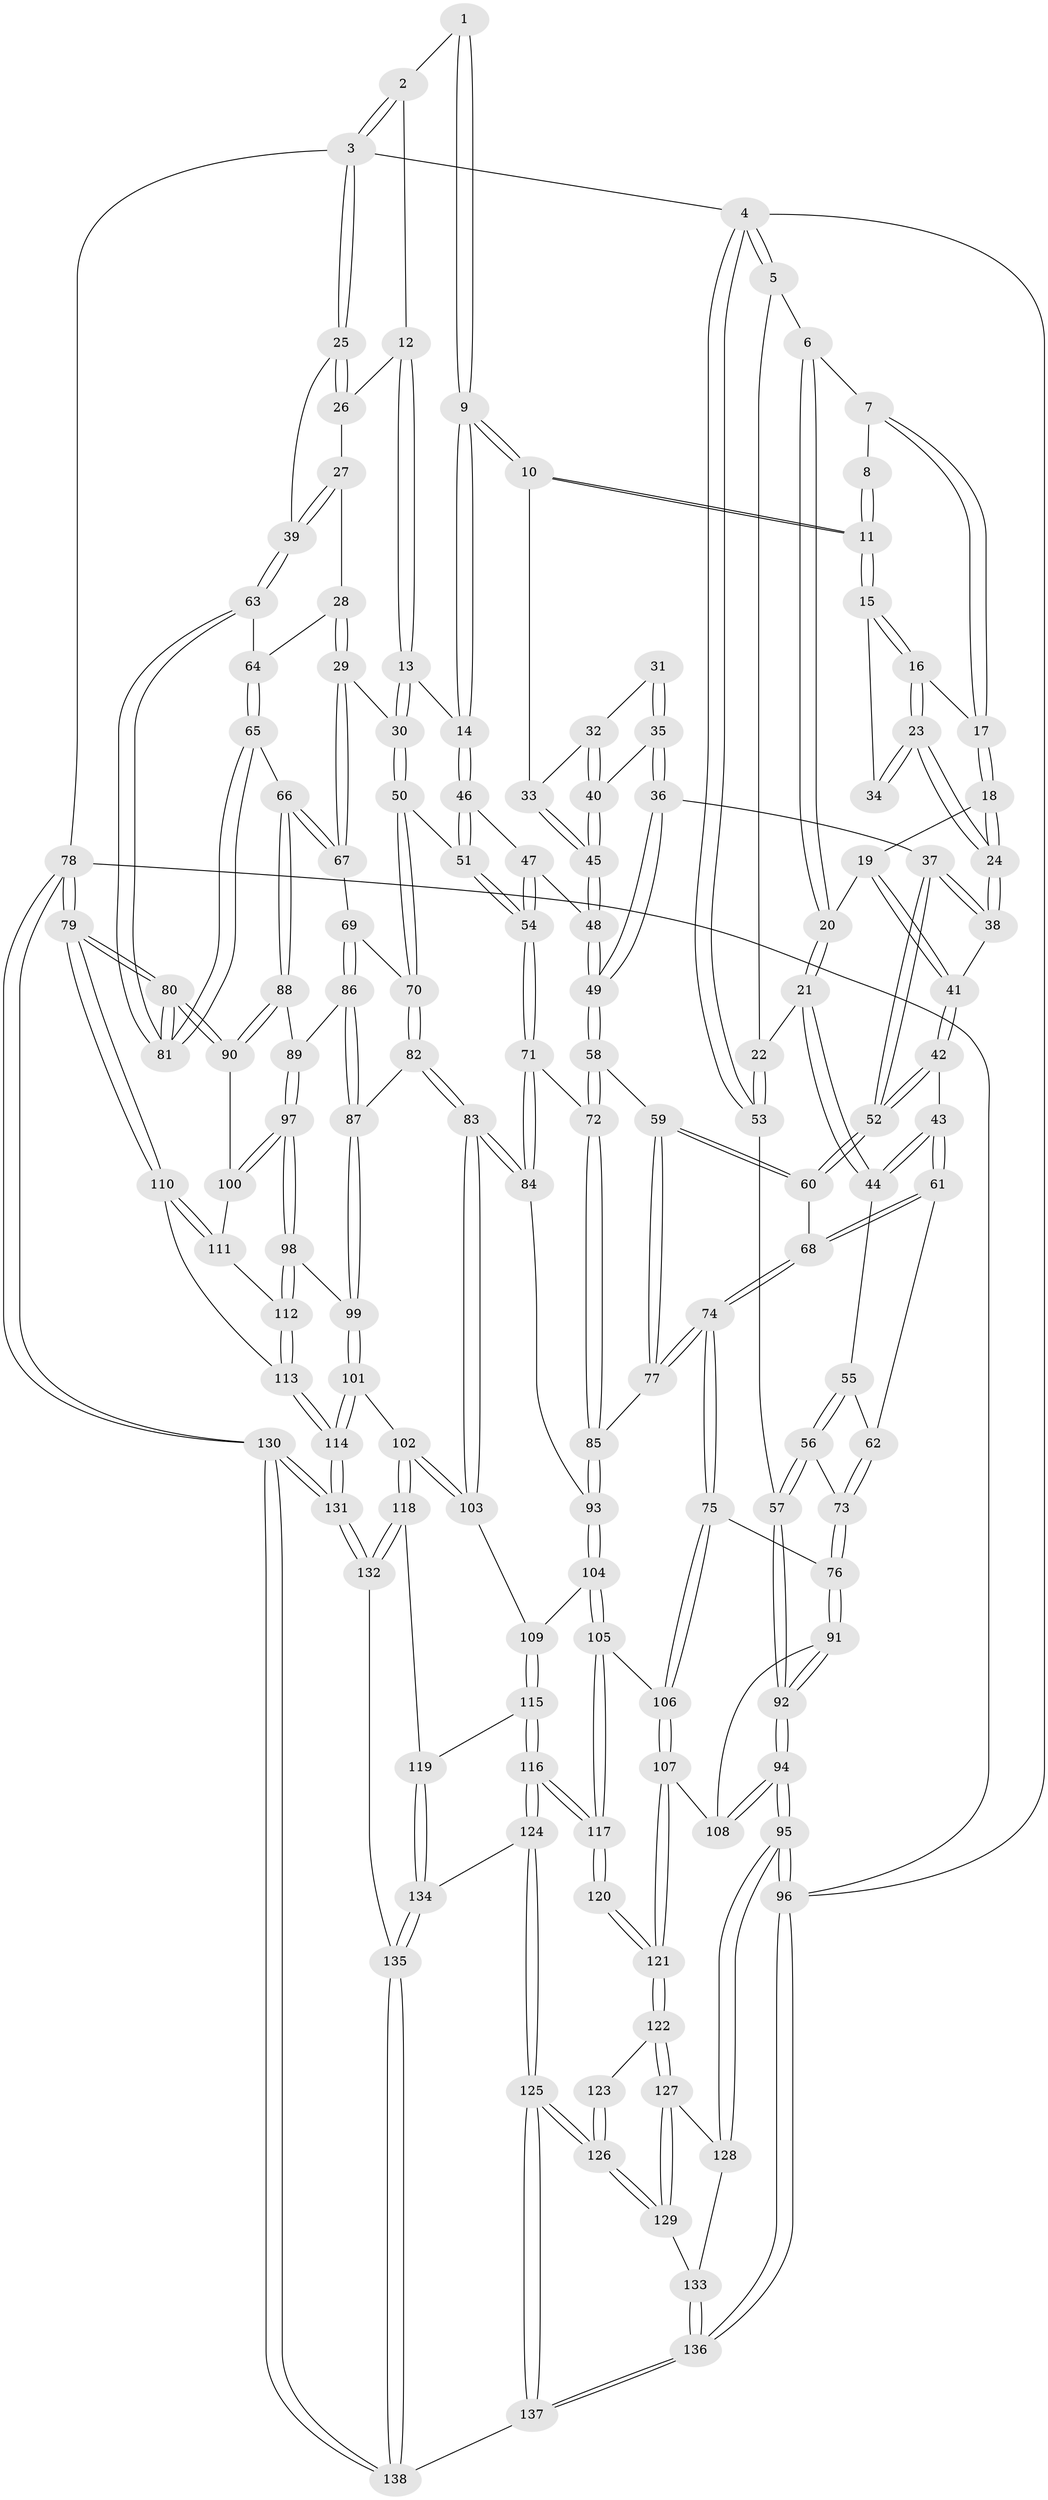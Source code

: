 // Generated by graph-tools (version 1.1) at 2025/51/03/09/25 03:51:00]
// undirected, 138 vertices, 342 edges
graph export_dot {
graph [start="1"]
  node [color=gray90,style=filled];
  1 [pos="+0.7201788128784335+0"];
  2 [pos="+0.8765094651688482+0"];
  3 [pos="+1+0"];
  4 [pos="+0+0"];
  5 [pos="+0.052079439080528554+0"];
  6 [pos="+0.19770237875171073+0"];
  7 [pos="+0.3912937284697616+0"];
  8 [pos="+0.5056895616199847+0"];
  9 [pos="+0.632198643522497+0.19322364221119429"];
  10 [pos="+0.6296716271099121+0.1928129154192645"];
  11 [pos="+0.6190245335314297+0.18484022253294305"];
  12 [pos="+0.7975252960537511+0.10436933444245376"];
  13 [pos="+0.6782811700282597+0.19768180827617077"];
  14 [pos="+0.6543840853697822+0.20087407775902594"];
  15 [pos="+0.5728333709546221+0.1761327439456752"];
  16 [pos="+0.45417298672726825+0.11631891960960818"];
  17 [pos="+0.41326072084464516+0.05961290096530291"];
  18 [pos="+0.3140528790827196+0.20815469119701682"];
  19 [pos="+0.2972681102051074+0.20965154749149187"];
  20 [pos="+0.2633942218725049+0.20607413035895997"];
  21 [pos="+0.1701289662320007+0.2557109644741696"];
  22 [pos="+0.1335143933050857+0.2419028688299959"];
  23 [pos="+0.4321676100265786+0.22235309764416286"];
  24 [pos="+0.3830810739271709+0.2507623313116088"];
  25 [pos="+1+0"];
  26 [pos="+0.8492481896898755+0.1532328148071728"];
  27 [pos="+0.8883904612492446+0.21282234416671292"];
  28 [pos="+0.8665399150433061+0.32774256925393974"];
  29 [pos="+0.8635189454122724+0.3291189241345051"];
  30 [pos="+0.8362826392048329+0.33838043312113447"];
  31 [pos="+0.4744180839188566+0.24891829639120436"];
  32 [pos="+0.52297054388565+0.26836225044999434"];
  33 [pos="+0.5818129456935283+0.24453964481610949"];
  34 [pos="+0.4583202768394732+0.2274969734273767"];
  35 [pos="+0.46854608862893715+0.3035420757947259"];
  36 [pos="+0.4201282720420897+0.33120447396827746"];
  37 [pos="+0.4117353147308724+0.32765924574462396"];
  38 [pos="+0.3949657489682673+0.2944421160246657"];
  39 [pos="+1+0.08778786082854956"];
  40 [pos="+0.49524722989422143+0.299247493746825"];
  41 [pos="+0.3090320909952448+0.32583448684404903"];
  42 [pos="+0.2856176412126257+0.37585667239052556"];
  43 [pos="+0.24945616536446252+0.37388787079262853"];
  44 [pos="+0.17885529840523884+0.28397776387075235"];
  45 [pos="+0.5437932940883787+0.3638945413773194"];
  46 [pos="+0.6558787551671394+0.29715773104317666"];
  47 [pos="+0.6182378188505095+0.341600434038615"];
  48 [pos="+0.5440093893671016+0.3924608643025528"];
  49 [pos="+0.5228550248342839+0.45833440702227257"];
  50 [pos="+0.769946870384006+0.4317707573913383"];
  51 [pos="+0.7172713286601872+0.43351940342648315"];
  52 [pos="+0.33397361309234147+0.3996075278801044"];
  53 [pos="+0+0.33528215986362553"];
  54 [pos="+0.6653863343204472+0.46053259770984567"];
  55 [pos="+0.1416577884068762+0.3760555114357283"];
  56 [pos="+0+0.44653191820778665"];
  57 [pos="+0+0.3608040074825966"];
  58 [pos="+0.5229897529722191+0.45922324492020283"];
  59 [pos="+0.3664547843713546+0.48256508013132554"];
  60 [pos="+0.3486407209566729+0.44451195877172733"];
  61 [pos="+0.2351800361298997+0.40533884312399243"];
  62 [pos="+0.16099198205166232+0.4374127127751628"];
  63 [pos="+1+0.1595917553097415"];
  64 [pos="+0.9006178779780344+0.3365306538706493"];
  65 [pos="+1+0.49764238125670757"];
  66 [pos="+0.9979544527677011+0.5158814782216642"];
  67 [pos="+0.9210558688810847+0.5208801700182771"];
  68 [pos="+0.24235704267945452+0.4551414990908779"];
  69 [pos="+0.8841575121663449+0.5285255624361881"];
  70 [pos="+0.8078101500085101+0.4946263849364702"];
  71 [pos="+0.5755364949257966+0.5162540271426954"];
  72 [pos="+0.5569834661684098+0.49689496462748717"];
  73 [pos="+0.11202348467997736+0.5287023149045893"];
  74 [pos="+0.23427621454918546+0.5808354142654398"];
  75 [pos="+0.21991155557031278+0.5861154412876137"];
  76 [pos="+0.12914774747522162+0.5541704597599257"];
  77 [pos="+0.3069202469240553+0.577975503180147"];
  78 [pos="+1+1"];
  79 [pos="+1+0.9198115087234829"];
  80 [pos="+1+0.7715122924353963"];
  81 [pos="+1+0.49925786605163996"];
  82 [pos="+0.7581396343719788+0.5982215324971236"];
  83 [pos="+0.5990405087006764+0.6145749352278934"];
  84 [pos="+0.57580297412752+0.5213529912470387"];
  85 [pos="+0.3251958380552385+0.5941010882602263"];
  86 [pos="+0.8665361954504951+0.6187967095042987"];
  87 [pos="+0.7882617201414012+0.6317103075964332"];
  88 [pos="+0.9521643912083911+0.6355186444098304"];
  89 [pos="+0.8769265687345629+0.6335901597806143"];
  90 [pos="+0.9642313135431863+0.668051346983866"];
  91 [pos="+0.0553520203764024+0.6443042316865579"];
  92 [pos="+0+0.6897826583976869"];
  93 [pos="+0.35324933645262285+0.6208769296538958"];
  94 [pos="+0+0.792193684894085"];
  95 [pos="+0+0.9469106475323925"];
  96 [pos="+0+1"];
  97 [pos="+0.8765142314725998+0.685679511615391"];
  98 [pos="+0.8599506802712352+0.7176600355521344"];
  99 [pos="+0.7862723244508062+0.716866994279646"];
  100 [pos="+0.9486910646725955+0.6850027720774755"];
  101 [pos="+0.6833955293287104+0.806085123900727"];
  102 [pos="+0.671511481281333+0.8045824531020811"];
  103 [pos="+0.5839410766180774+0.6974866955887611"];
  104 [pos="+0.40135987907420767+0.7069482528995283"];
  105 [pos="+0.34963747308179094+0.7791982258802396"];
  106 [pos="+0.20519089990031256+0.7080307641693739"];
  107 [pos="+0.12404502858845105+0.8058061243301613"];
  108 [pos="+0.11832547879291279+0.8030741006570135"];
  109 [pos="+0.5361504805051821+0.7110800198574408"];
  110 [pos="+0.9553053812550835+0.8331119122514508"];
  111 [pos="+0.9480249120776135+0.689595010878547"];
  112 [pos="+0.8817663917386532+0.7457502666926548"];
  113 [pos="+0.9332980323703408+0.8324691768680217"];
  114 [pos="+0.8073335483110985+0.8932653622647017"];
  115 [pos="+0.4645315365824286+0.8604431794025345"];
  116 [pos="+0.4098621827773632+0.9147988845780193"];
  117 [pos="+0.3476618138596887+0.7945440888619123"];
  118 [pos="+0.6703379740698884+0.8064190815625599"];
  119 [pos="+0.6242156549647331+0.8633627160437933"];
  120 [pos="+0.3456520652650439+0.795603250509995"];
  121 [pos="+0.13048689441126662+0.8199177208935972"];
  122 [pos="+0.13251575523561945+0.8282379145022455"];
  123 [pos="+0.2963012052003848+0.8398843014388404"];
  124 [pos="+0.4100652079407373+0.9419739887963982"];
  125 [pos="+0.327211444532601+1"];
  126 [pos="+0.21742098347832564+0.9410653585853669"];
  127 [pos="+0.1341584336082575+0.8373488453789799"];
  128 [pos="+0.007371815645820004+0.9244404782028144"];
  129 [pos="+0.15220009979653532+0.8845521307187526"];
  130 [pos="+0.8395654345048343+1"];
  131 [pos="+0.8201581583631956+1"];
  132 [pos="+0.6834103782335822+0.9539648820018344"];
  133 [pos="+0.08097076013402174+0.965110175899797"];
  134 [pos="+0.5878660537839817+0.9287982466145478"];
  135 [pos="+0.6149603281288147+1"];
  136 [pos="+0+1"];
  137 [pos="+0.32823893986248315+1"];
  138 [pos="+0.6274585957918787+1"];
  1 -- 2;
  1 -- 9;
  1 -- 9;
  2 -- 3;
  2 -- 3;
  2 -- 12;
  3 -- 4;
  3 -- 25;
  3 -- 25;
  3 -- 78;
  4 -- 5;
  4 -- 5;
  4 -- 53;
  4 -- 53;
  4 -- 96;
  5 -- 6;
  5 -- 22;
  6 -- 7;
  6 -- 20;
  6 -- 20;
  7 -- 8;
  7 -- 17;
  7 -- 17;
  8 -- 11;
  8 -- 11;
  9 -- 10;
  9 -- 10;
  9 -- 14;
  9 -- 14;
  10 -- 11;
  10 -- 11;
  10 -- 33;
  11 -- 15;
  11 -- 15;
  12 -- 13;
  12 -- 13;
  12 -- 26;
  13 -- 14;
  13 -- 30;
  13 -- 30;
  14 -- 46;
  14 -- 46;
  15 -- 16;
  15 -- 16;
  15 -- 34;
  16 -- 17;
  16 -- 23;
  16 -- 23;
  17 -- 18;
  17 -- 18;
  18 -- 19;
  18 -- 24;
  18 -- 24;
  19 -- 20;
  19 -- 41;
  19 -- 41;
  20 -- 21;
  20 -- 21;
  21 -- 22;
  21 -- 44;
  21 -- 44;
  22 -- 53;
  22 -- 53;
  23 -- 24;
  23 -- 24;
  23 -- 34;
  23 -- 34;
  24 -- 38;
  24 -- 38;
  25 -- 26;
  25 -- 26;
  25 -- 39;
  26 -- 27;
  27 -- 28;
  27 -- 39;
  27 -- 39;
  28 -- 29;
  28 -- 29;
  28 -- 64;
  29 -- 30;
  29 -- 67;
  29 -- 67;
  30 -- 50;
  30 -- 50;
  31 -- 32;
  31 -- 35;
  31 -- 35;
  32 -- 33;
  32 -- 40;
  32 -- 40;
  33 -- 45;
  33 -- 45;
  35 -- 36;
  35 -- 36;
  35 -- 40;
  36 -- 37;
  36 -- 49;
  36 -- 49;
  37 -- 38;
  37 -- 38;
  37 -- 52;
  37 -- 52;
  38 -- 41;
  39 -- 63;
  39 -- 63;
  40 -- 45;
  40 -- 45;
  41 -- 42;
  41 -- 42;
  42 -- 43;
  42 -- 52;
  42 -- 52;
  43 -- 44;
  43 -- 44;
  43 -- 61;
  43 -- 61;
  44 -- 55;
  45 -- 48;
  45 -- 48;
  46 -- 47;
  46 -- 51;
  46 -- 51;
  47 -- 48;
  47 -- 54;
  47 -- 54;
  48 -- 49;
  48 -- 49;
  49 -- 58;
  49 -- 58;
  50 -- 51;
  50 -- 70;
  50 -- 70;
  51 -- 54;
  51 -- 54;
  52 -- 60;
  52 -- 60;
  53 -- 57;
  54 -- 71;
  54 -- 71;
  55 -- 56;
  55 -- 56;
  55 -- 62;
  56 -- 57;
  56 -- 57;
  56 -- 73;
  57 -- 92;
  57 -- 92;
  58 -- 59;
  58 -- 72;
  58 -- 72;
  59 -- 60;
  59 -- 60;
  59 -- 77;
  59 -- 77;
  60 -- 68;
  61 -- 62;
  61 -- 68;
  61 -- 68;
  62 -- 73;
  62 -- 73;
  63 -- 64;
  63 -- 81;
  63 -- 81;
  64 -- 65;
  64 -- 65;
  65 -- 66;
  65 -- 81;
  65 -- 81;
  66 -- 67;
  66 -- 67;
  66 -- 88;
  66 -- 88;
  67 -- 69;
  68 -- 74;
  68 -- 74;
  69 -- 70;
  69 -- 86;
  69 -- 86;
  70 -- 82;
  70 -- 82;
  71 -- 72;
  71 -- 84;
  71 -- 84;
  72 -- 85;
  72 -- 85;
  73 -- 76;
  73 -- 76;
  74 -- 75;
  74 -- 75;
  74 -- 77;
  74 -- 77;
  75 -- 76;
  75 -- 106;
  75 -- 106;
  76 -- 91;
  76 -- 91;
  77 -- 85;
  78 -- 79;
  78 -- 79;
  78 -- 130;
  78 -- 130;
  78 -- 96;
  79 -- 80;
  79 -- 80;
  79 -- 110;
  79 -- 110;
  80 -- 81;
  80 -- 81;
  80 -- 90;
  80 -- 90;
  82 -- 83;
  82 -- 83;
  82 -- 87;
  83 -- 84;
  83 -- 84;
  83 -- 103;
  83 -- 103;
  84 -- 93;
  85 -- 93;
  85 -- 93;
  86 -- 87;
  86 -- 87;
  86 -- 89;
  87 -- 99;
  87 -- 99;
  88 -- 89;
  88 -- 90;
  88 -- 90;
  89 -- 97;
  89 -- 97;
  90 -- 100;
  91 -- 92;
  91 -- 92;
  91 -- 108;
  92 -- 94;
  92 -- 94;
  93 -- 104;
  93 -- 104;
  94 -- 95;
  94 -- 95;
  94 -- 108;
  94 -- 108;
  95 -- 96;
  95 -- 96;
  95 -- 128;
  95 -- 128;
  96 -- 136;
  96 -- 136;
  97 -- 98;
  97 -- 98;
  97 -- 100;
  97 -- 100;
  98 -- 99;
  98 -- 112;
  98 -- 112;
  99 -- 101;
  99 -- 101;
  100 -- 111;
  101 -- 102;
  101 -- 114;
  101 -- 114;
  102 -- 103;
  102 -- 103;
  102 -- 118;
  102 -- 118;
  103 -- 109;
  104 -- 105;
  104 -- 105;
  104 -- 109;
  105 -- 106;
  105 -- 117;
  105 -- 117;
  106 -- 107;
  106 -- 107;
  107 -- 108;
  107 -- 121;
  107 -- 121;
  109 -- 115;
  109 -- 115;
  110 -- 111;
  110 -- 111;
  110 -- 113;
  111 -- 112;
  112 -- 113;
  112 -- 113;
  113 -- 114;
  113 -- 114;
  114 -- 131;
  114 -- 131;
  115 -- 116;
  115 -- 116;
  115 -- 119;
  116 -- 117;
  116 -- 117;
  116 -- 124;
  116 -- 124;
  117 -- 120;
  117 -- 120;
  118 -- 119;
  118 -- 132;
  118 -- 132;
  119 -- 134;
  119 -- 134;
  120 -- 121;
  120 -- 121;
  121 -- 122;
  121 -- 122;
  122 -- 123;
  122 -- 127;
  122 -- 127;
  123 -- 126;
  123 -- 126;
  124 -- 125;
  124 -- 125;
  124 -- 134;
  125 -- 126;
  125 -- 126;
  125 -- 137;
  125 -- 137;
  126 -- 129;
  126 -- 129;
  127 -- 128;
  127 -- 129;
  127 -- 129;
  128 -- 133;
  129 -- 133;
  130 -- 131;
  130 -- 131;
  130 -- 138;
  130 -- 138;
  131 -- 132;
  131 -- 132;
  132 -- 135;
  133 -- 136;
  133 -- 136;
  134 -- 135;
  134 -- 135;
  135 -- 138;
  135 -- 138;
  136 -- 137;
  136 -- 137;
  137 -- 138;
}
